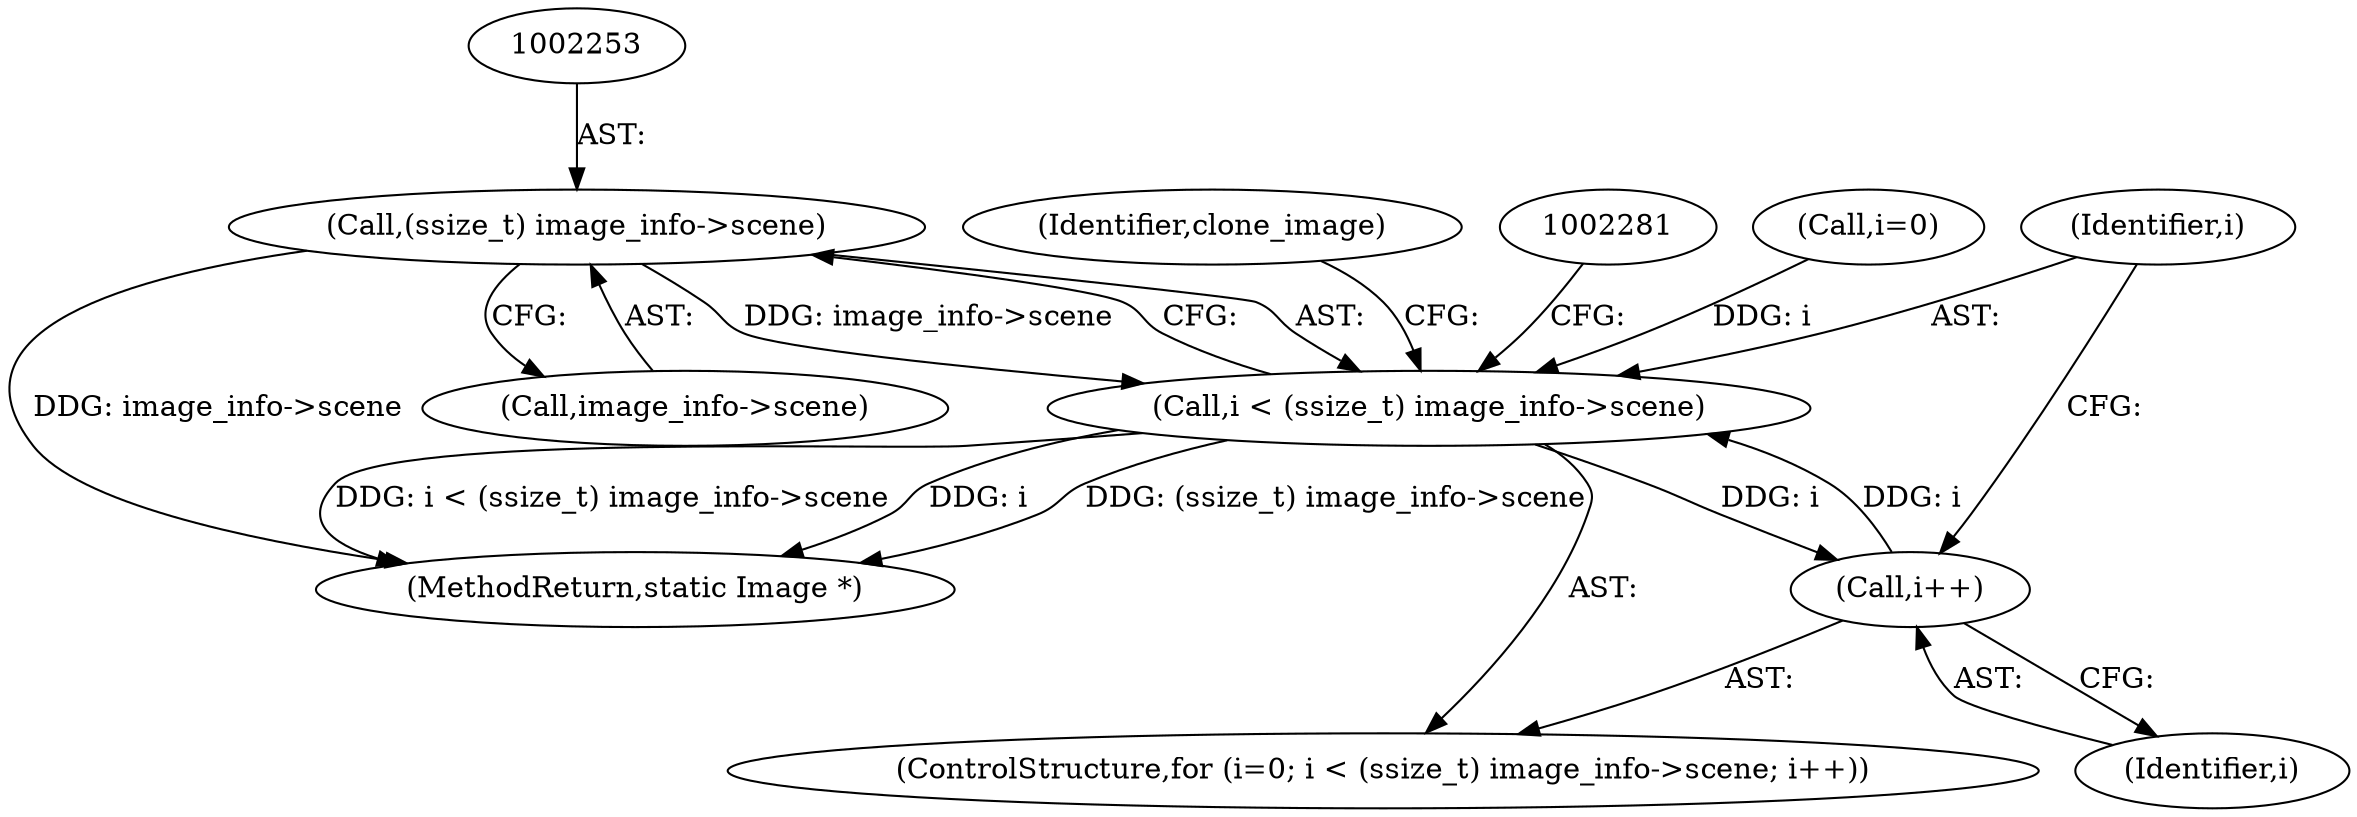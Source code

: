 digraph "0_ImageMagick6_35ccb468ee2dcbe8ce9cf1e2f1957acc27f54c34@pointer" {
"1002252" [label="(Call,(ssize_t) image_info->scene)"];
"1002250" [label="(Call,i < (ssize_t) image_info->scene)"];
"1002257" [label="(Call,i++)"];
"1002254" [label="(Call,image_info->scene)"];
"1002252" [label="(Call,(ssize_t) image_info->scene)"];
"1002250" [label="(Call,i < (ssize_t) image_info->scene)"];
"1002257" [label="(Call,i++)"];
"1002251" [label="(Identifier,i)"];
"1002247" [label="(Call,i=0)"];
"1002261" [label="(Identifier,clone_image)"];
"1002258" [label="(Identifier,i)"];
"1002380" [label="(MethodReturn,static Image *)"];
"1002246" [label="(ControlStructure,for (i=0; i < (ssize_t) image_info->scene; i++))"];
"1002252" -> "1002250"  [label="AST: "];
"1002252" -> "1002254"  [label="CFG: "];
"1002253" -> "1002252"  [label="AST: "];
"1002254" -> "1002252"  [label="AST: "];
"1002250" -> "1002252"  [label="CFG: "];
"1002252" -> "1002380"  [label="DDG: image_info->scene"];
"1002252" -> "1002250"  [label="DDG: image_info->scene"];
"1002250" -> "1002246"  [label="AST: "];
"1002251" -> "1002250"  [label="AST: "];
"1002261" -> "1002250"  [label="CFG: "];
"1002281" -> "1002250"  [label="CFG: "];
"1002250" -> "1002380"  [label="DDG: (ssize_t) image_info->scene"];
"1002250" -> "1002380"  [label="DDG: i < (ssize_t) image_info->scene"];
"1002250" -> "1002380"  [label="DDG: i"];
"1002257" -> "1002250"  [label="DDG: i"];
"1002247" -> "1002250"  [label="DDG: i"];
"1002250" -> "1002257"  [label="DDG: i"];
"1002257" -> "1002246"  [label="AST: "];
"1002257" -> "1002258"  [label="CFG: "];
"1002258" -> "1002257"  [label="AST: "];
"1002251" -> "1002257"  [label="CFG: "];
}

